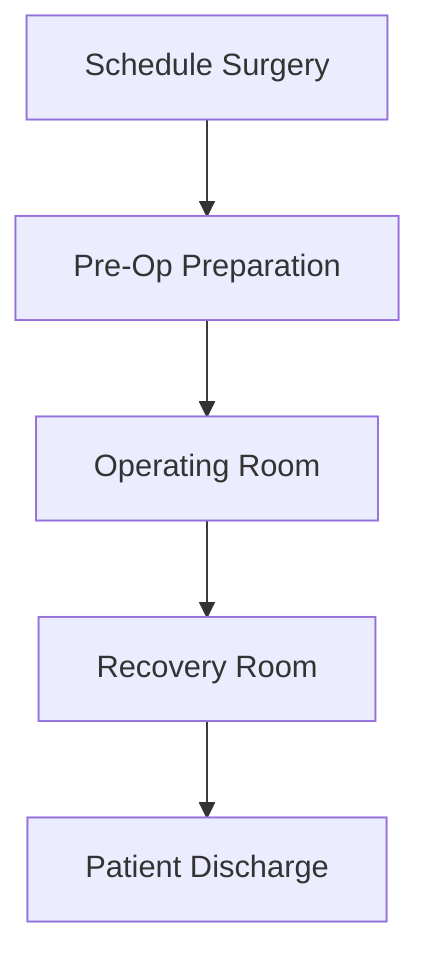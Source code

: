flowchart TD
    Surgery[Schedule Surgery] --> Prep[Pre-Op Preparation]
    Prep --> OR[Operating Room]
    OR --> Recovery[Recovery Room]
    Recovery --> Discharge[Patient Discharge]